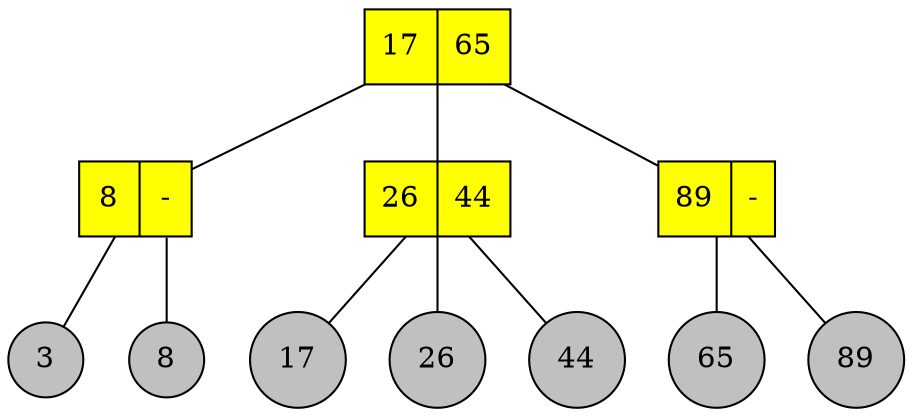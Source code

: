 graph {
	nodesep=.3;
	inner1 [shape=record,label="<mlow> 17|<rlow> 65",style=filled, fillcolor=yellow, fontcolor=black];
	inner2 [shape=record,label="<mlow>  8|<rlow> -", style=filled, fillcolor=yellow, fontcolor=black];
	inner3 [shape=record,label="<mlow> 26|<rlow> 44",style=filled, fillcolor=yellow, fontcolor=black];
	inner4 [shape=record,label="<mlow> 89|<rlow> -", style=filled, fillcolor=yellow, fontcolor=black];

	inner1 -- inner2
	inner1 -- inner3
	inner1 -- inner4

	node [shape=circle,style=filled, fillcolor=gray]
	inner2 -- 3
	inner2:rlow -- 8
	inner3 -- {17,26,44}
	inner4 -- {65,89}
	{rank=same 3 8 17 26 44 65 89}

}